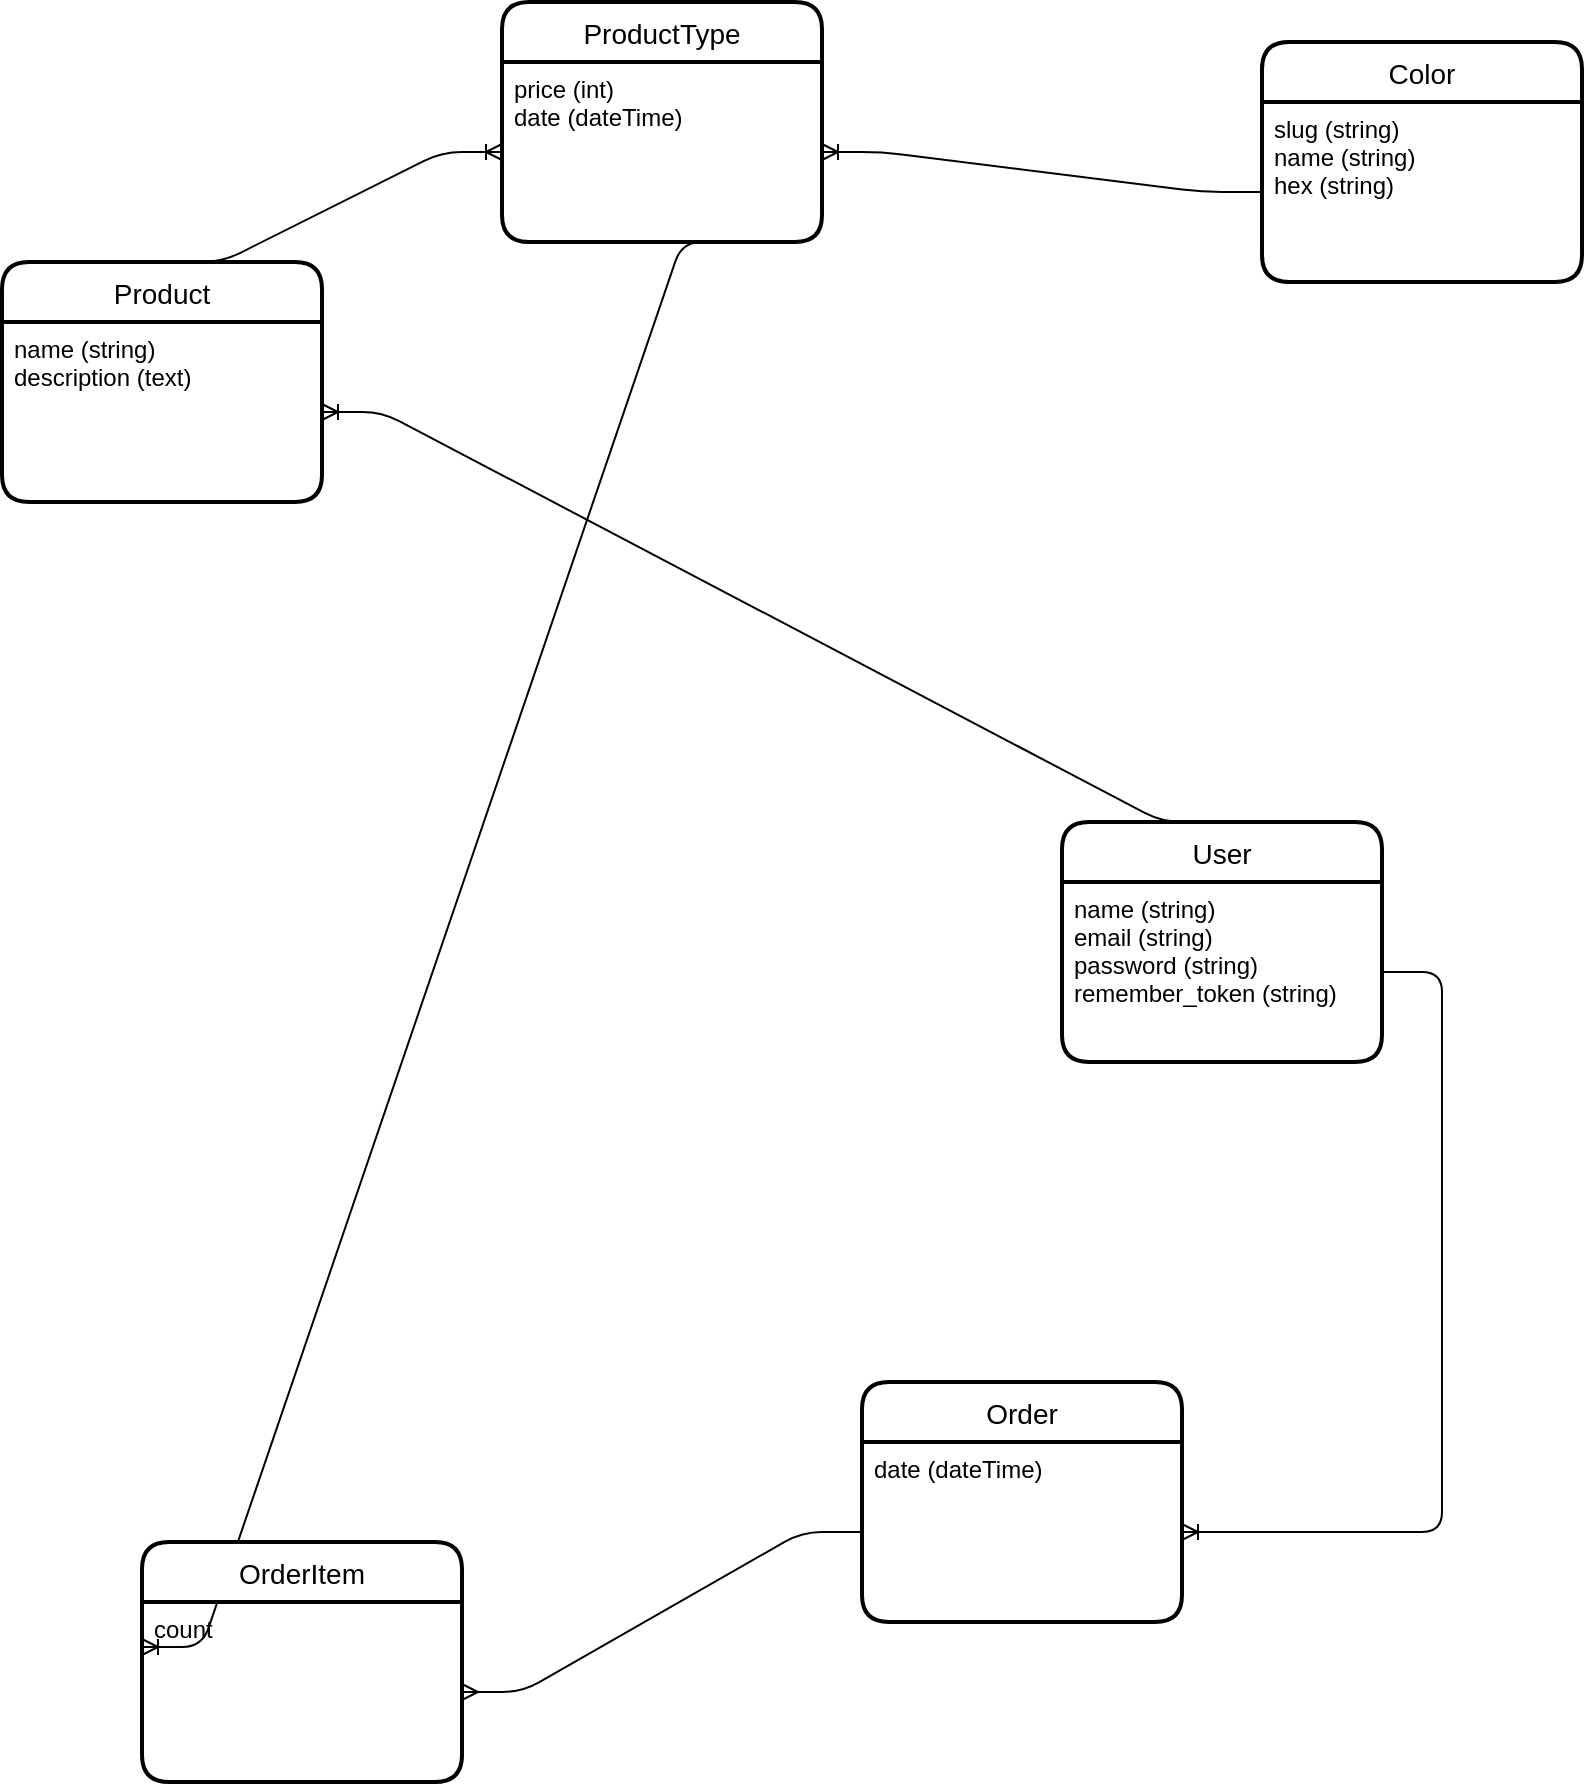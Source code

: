 <mxfile version="13.2.3" type="device"><diagram id="SGbHEkpYQH8sBlcKWRPR" name="Page-1"><mxGraphModel dx="666" dy="706" grid="1" gridSize="10" guides="1" tooltips="1" connect="1" arrows="1" fold="1" page="1" pageScale="1" pageWidth="850" pageHeight="1100" math="0" shadow="0"><root><mxCell id="0"/><mxCell id="1" parent="0"/><mxCell id="1kJxccw_EEMXIxWBnOt4-9" value="" style="edgeStyle=entityRelationEdgeStyle;fontSize=12;html=1;endArrow=ERoneToMany;exitX=0.5;exitY=0;exitDx=0;exitDy=0;" parent="1" source="1kJxccw_EEMXIxWBnOt4-3" target="1kJxccw_EEMXIxWBnOt4-8" edge="1"><mxGeometry width="100" height="100" relative="1" as="geometry"><mxPoint x="308" y="440" as="sourcePoint"/><mxPoint x="408" y="340" as="targetPoint"/></mxGeometry></mxCell><mxCell id="1kJxccw_EEMXIxWBnOt4-13" value="" style="edgeStyle=entityRelationEdgeStyle;fontSize=12;html=1;endArrow=ERoneToMany;" parent="1" source="1kJxccw_EEMXIxWBnOt4-2" target="1kJxccw_EEMXIxWBnOt4-8" edge="1"><mxGeometry width="100" height="100" relative="1" as="geometry"><mxPoint x="638" y="440" as="sourcePoint"/><mxPoint x="698" y="540" as="targetPoint"/></mxGeometry></mxCell><mxCell id="1kJxccw_EEMXIxWBnOt4-29" value="" style="edgeStyle=entityRelationEdgeStyle;fontSize=12;html=1;endArrow=ERoneToMany;exitX=0.5;exitY=0;exitDx=0;exitDy=0;" parent="1" source="1kJxccw_EEMXIxWBnOt4-20" target="1kJxccw_EEMXIxWBnOt4-4" edge="1"><mxGeometry width="100" height="100" relative="1" as="geometry"><mxPoint x="353" y="560" as="sourcePoint"/><mxPoint x="353" y="390" as="targetPoint"/></mxGeometry></mxCell><mxCell id="1kJxccw_EEMXIxWBnOt4-30" value="" style="edgeStyle=entityRelationEdgeStyle;fontSize=12;html=1;endArrow=ERoneToMany;" parent="1" source="1kJxccw_EEMXIxWBnOt4-21" target="1kJxccw_EEMXIxWBnOt4-23" edge="1"><mxGeometry width="100" height="100" relative="1" as="geometry"><mxPoint x="353" y="560" as="sourcePoint"/><mxPoint x="453" y="460" as="targetPoint"/></mxGeometry></mxCell><mxCell id="FbhIza8JTn3hw_WFYt3J-4" value="" style="edgeStyle=entityRelationEdgeStyle;fontSize=12;html=1;endArrow=ERmany;exitX=0;exitY=0.5;exitDx=0;exitDy=0;" edge="1" parent="1" source="1kJxccw_EEMXIxWBnOt4-23" target="FbhIza8JTn3hw_WFYt3J-11"><mxGeometry width="100" height="100" relative="1" as="geometry"><mxPoint x="260" y="620" as="sourcePoint"/><mxPoint x="330" y="980" as="targetPoint"/></mxGeometry></mxCell><mxCell id="FbhIza8JTn3hw_WFYt3J-6" value="" style="edgeStyle=entityRelationEdgeStyle;fontSize=12;html=1;endArrow=ERoneToMany;entryX=0;entryY=0.25;entryDx=0;entryDy=0;exitX=0.75;exitY=1;exitDx=0;exitDy=0;" edge="1" parent="1" source="1kJxccw_EEMXIxWBnOt4-8" target="FbhIza8JTn3hw_WFYt3J-11"><mxGeometry width="100" height="100" relative="1" as="geometry"><mxPoint x="260" y="750" as="sourcePoint"/><mxPoint x="170" y="950" as="targetPoint"/></mxGeometry></mxCell><mxCell id="1kJxccw_EEMXIxWBnOt4-7" value="ProductType" style="swimlane;childLayout=stackLayout;horizontal=1;startSize=30;horizontalStack=0;rounded=1;fontSize=14;fontStyle=0;strokeWidth=2;resizeParent=0;resizeLast=1;shadow=0;dashed=0;align=center;" parent="1" vertex="1"><mxGeometry x="300" y="160" width="160" height="120" as="geometry"/></mxCell><mxCell id="1kJxccw_EEMXIxWBnOt4-8" value="price (int)&#10;date (dateTime)" style="align=left;strokeColor=none;fillColor=none;spacingLeft=4;fontSize=12;verticalAlign=top;resizable=0;rotatable=0;part=1;" parent="1kJxccw_EEMXIxWBnOt4-7" vertex="1"><mxGeometry y="30" width="160" height="90" as="geometry"/></mxCell><mxCell id="FbhIza8JTn3hw_WFYt3J-10" value="OrderItem" style="swimlane;childLayout=stackLayout;horizontal=1;startSize=30;horizontalStack=0;rounded=1;fontSize=14;fontStyle=0;strokeWidth=2;resizeParent=0;resizeLast=1;shadow=0;dashed=0;align=center;" vertex="1" parent="1"><mxGeometry x="120" y="930" width="160" height="120" as="geometry"/></mxCell><mxCell id="FbhIza8JTn3hw_WFYt3J-11" value="count&#10;" style="align=left;strokeColor=none;fillColor=none;spacingLeft=4;fontSize=12;verticalAlign=top;resizable=0;rotatable=0;part=1;" vertex="1" parent="FbhIza8JTn3hw_WFYt3J-10"><mxGeometry y="30" width="160" height="90" as="geometry"/></mxCell><mxCell id="1kJxccw_EEMXIxWBnOt4-3" value="Product" style="swimlane;childLayout=stackLayout;horizontal=1;startSize=30;horizontalStack=0;rounded=1;fontSize=14;fontStyle=0;strokeWidth=2;resizeParent=0;resizeLast=1;shadow=0;dashed=0;align=center;" parent="1" vertex="1"><mxGeometry x="50" y="290" width="160" height="120" as="geometry"/></mxCell><mxCell id="1kJxccw_EEMXIxWBnOt4-4" value="name (string)&#10;description (text)" style="align=left;strokeColor=none;fillColor=none;spacingLeft=4;fontSize=12;verticalAlign=top;resizable=0;rotatable=0;part=1;" parent="1kJxccw_EEMXIxWBnOt4-3" vertex="1"><mxGeometry y="30" width="160" height="90" as="geometry"/></mxCell><mxCell id="1kJxccw_EEMXIxWBnOt4-22" value="Order" style="swimlane;childLayout=stackLayout;horizontal=1;startSize=30;horizontalStack=0;rounded=1;fontSize=14;fontStyle=0;strokeWidth=2;resizeParent=0;resizeLast=1;shadow=0;dashed=0;align=center;" parent="1" vertex="1"><mxGeometry x="480" y="850" width="160" height="120" as="geometry"/></mxCell><mxCell id="1kJxccw_EEMXIxWBnOt4-23" value="date (dateTime)" style="align=left;strokeColor=none;fillColor=none;spacingLeft=4;fontSize=12;verticalAlign=top;resizable=0;rotatable=0;part=1;" parent="1kJxccw_EEMXIxWBnOt4-22" vertex="1"><mxGeometry y="30" width="160" height="90" as="geometry"/></mxCell><mxCell id="1kJxccw_EEMXIxWBnOt4-20" value="User" style="swimlane;childLayout=stackLayout;horizontal=1;startSize=30;horizontalStack=0;rounded=1;fontSize=14;fontStyle=0;strokeWidth=2;resizeParent=0;resizeLast=1;shadow=0;dashed=0;align=center;" parent="1" vertex="1"><mxGeometry x="580" y="570" width="160" height="120" as="geometry"/></mxCell><mxCell id="1kJxccw_EEMXIxWBnOt4-21" value="name (string)&#10;email (string)&#10;password (string)&#10;remember_token (string)" style="align=left;strokeColor=none;fillColor=none;spacingLeft=4;fontSize=12;verticalAlign=top;resizable=0;rotatable=0;part=1;" parent="1kJxccw_EEMXIxWBnOt4-20" vertex="1"><mxGeometry y="30" width="160" height="90" as="geometry"/></mxCell><mxCell id="1kJxccw_EEMXIxWBnOt4-1" value="Color" style="swimlane;childLayout=stackLayout;horizontal=1;startSize=30;horizontalStack=0;rounded=1;fontSize=14;fontStyle=0;strokeWidth=2;resizeParent=0;resizeLast=1;shadow=0;dashed=0;align=center;" parent="1" vertex="1"><mxGeometry x="680" y="180" width="160" height="120" as="geometry"/></mxCell><mxCell id="1kJxccw_EEMXIxWBnOt4-2" value="slug (string)&#10;name (string)&#10;hex (string)" style="align=left;strokeColor=none;fillColor=none;spacingLeft=4;fontSize=12;verticalAlign=top;resizable=0;rotatable=0;part=1;" parent="1kJxccw_EEMXIxWBnOt4-1" vertex="1"><mxGeometry y="30" width="160" height="90" as="geometry"/></mxCell></root></mxGraphModel></diagram></mxfile>